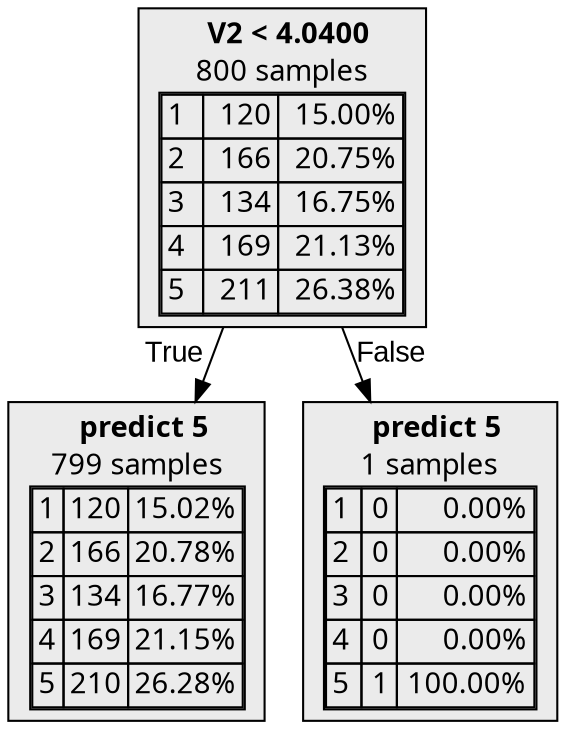 digraph {
    1 [label=<  <TABLE BORDER="0" CELLPADDING="0">
      <TR>
    <TD>
      <B>V2 &lt; 4.0400</B>
    </TD>
  </TR>

    <TR>
      <TD>800 samples</TD>
    </TR>
    <TR>
  <TD>
    <TABLE CELLSPACING="0">
      
        <TR >
    <TD ALIGN="LEFT">1</TD>
    <TD ALIGN="RIGHT">120</TD>
    <TD ALIGN="RIGHT">15.00%</TD>
  </TR>
  <TR >
    <TD ALIGN="LEFT">2</TD>
    <TD ALIGN="RIGHT">166</TD>
    <TD ALIGN="RIGHT">20.75%</TD>
  </TR>
  <TR >
    <TD ALIGN="LEFT">3</TD>
    <TD ALIGN="RIGHT">134</TD>
    <TD ALIGN="RIGHT">16.75%</TD>
  </TR>
  <TR >
    <TD ALIGN="LEFT">4</TD>
    <TD ALIGN="RIGHT">169</TD>
    <TD ALIGN="RIGHT">21.13%</TD>
  </TR>
  <TR class="highlighted">
    <TD ALIGN="LEFT">5</TD>
    <TD ALIGN="RIGHT">211</TD>
    <TD ALIGN="RIGHT">26.38%</TD>
  </TR>

    </TABLE>
  </TD>
</TR>

  </TABLE>
>,fillcolor="#EBEBEB",shape=box,fontname="bold arial",style="filled"];
    1 -> 2 [labeldistance=2.5, labelangle=45, headlabel="True",fontname="arial"];
    1 -> 3 [labeldistance=2.5, labelangle=-45, headlabel="False",fontname="arial"];
    2 [label=<  <TABLE BORDER="0" CELLPADDING="0">
      <TR>
    <TD>
      <B>predict 5</B>
    </TD>
  </TR>

    <TR>
      <TD>799 samples</TD>
    </TR>
    <TR>
  <TD>
    <TABLE CELLSPACING="0">
      
        <TR >
    <TD ALIGN="LEFT">1</TD>
    <TD ALIGN="RIGHT">120</TD>
    <TD ALIGN="RIGHT">15.02%</TD>
  </TR>
  <TR >
    <TD ALIGN="LEFT">2</TD>
    <TD ALIGN="RIGHT">166</TD>
    <TD ALIGN="RIGHT">20.78%</TD>
  </TR>
  <TR >
    <TD ALIGN="LEFT">3</TD>
    <TD ALIGN="RIGHT">134</TD>
    <TD ALIGN="RIGHT">16.77%</TD>
  </TR>
  <TR >
    <TD ALIGN="LEFT">4</TD>
    <TD ALIGN="RIGHT">169</TD>
    <TD ALIGN="RIGHT">21.15%</TD>
  </TR>
  <TR class="highlighted">
    <TD ALIGN="LEFT">5</TD>
    <TD ALIGN="RIGHT">210</TD>
    <TD ALIGN="RIGHT">26.28%</TD>
  </TR>

    </TABLE>
  </TD>
</TR>

  </TABLE>
>,fillcolor="#EBEBEB",shape=box,fontname="bold arial",style="filled",color=black];
    3 [label=<  <TABLE BORDER="0" CELLPADDING="0">
      <TR>
    <TD>
      <B>predict 5</B>
    </TD>
  </TR>

    <TR>
      <TD>1 samples</TD>
    </TR>
    <TR>
  <TD>
    <TABLE CELLSPACING="0">
      
        <TR >
    <TD ALIGN="LEFT">1</TD>
    <TD ALIGN="RIGHT">0</TD>
    <TD ALIGN="RIGHT">0.00%</TD>
  </TR>
  <TR >
    <TD ALIGN="LEFT">2</TD>
    <TD ALIGN="RIGHT">0</TD>
    <TD ALIGN="RIGHT">0.00%</TD>
  </TR>
  <TR >
    <TD ALIGN="LEFT">3</TD>
    <TD ALIGN="RIGHT">0</TD>
    <TD ALIGN="RIGHT">0.00%</TD>
  </TR>
  <TR >
    <TD ALIGN="LEFT">4</TD>
    <TD ALIGN="RIGHT">0</TD>
    <TD ALIGN="RIGHT">0.00%</TD>
  </TR>
  <TR class="highlighted">
    <TD ALIGN="LEFT">5</TD>
    <TD ALIGN="RIGHT">1</TD>
    <TD ALIGN="RIGHT">100.00%</TD>
  </TR>

    </TABLE>
  </TD>
</TR>

  </TABLE>
>,fillcolor="#EBEBEB",shape=box,fontname="bold arial",style="filled",color=black];
}
